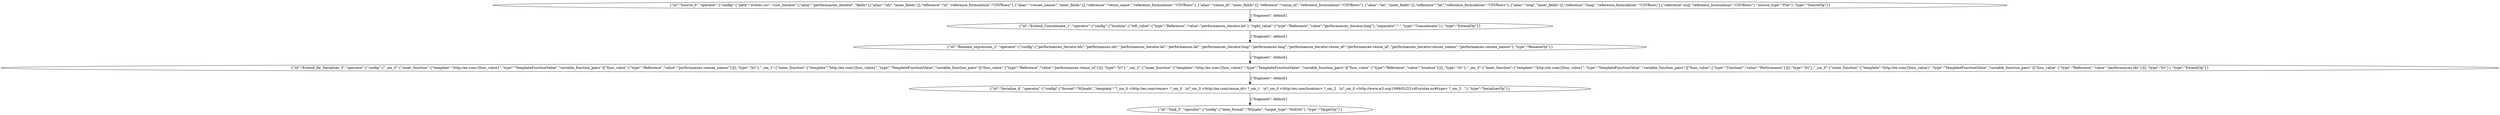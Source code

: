 digraph {
    0 [ label = "{\"id\":\"Source_0\",\"operator\":{\"config\":{\"path\":\"events.csv\",\"root_iterator\":{\"alias\":\"performances_iterator\",\"fields\":[{\"alias\":\"ids\",\"inner_fields\":[],\"reference\":\"id\",\"reference_formulation\":\"CSVRows\"},{\"alias\":\"venues_names\",\"inner_fields\":[],\"reference\":\"venue_name\",\"reference_formulation\":\"CSVRows\"},{\"alias\":\"venue_id\",\"inner_fields\":[],\"reference\":\"venue_id\",\"reference_formulation\":\"CSVRows\"},{\"alias\":\"lat\",\"inner_fields\":[],\"reference\":\"lat\",\"reference_formulation\":\"CSVRows\"},{\"alias\":\"long\",\"inner_fields\":[],\"reference\":\"long\",\"reference_formulation\":\"CSVRows\"}],\"reference\":null,\"reference_formulation\":\"CSVRows\"},\"source_type\":\"File\"},\"type\":\"SourceOp\"}}" ]
    1 [ label = "{\"id\":\"Extend_Concatenate_1\",\"operator\":{\"config\":{\"location\":{\"left_value\":{\"type\":\"Reference\",\"value\":\"performances_iterator.lat\"},\"right_value\":{\"type\":\"Reference\",\"value\":\"performances_iterator.long\"},\"separator\":\"-\",\"type\":\"Concatenate\"}},\"type\":\"ExtendOp\"}}" ]
    2 [ label = "{\"id\":\"Rename_expression_2\",\"operator\":{\"config\":{\"performances_iterator.ids\":\"performances.ids\",\"performances_iterator.lat\":\"performances.lat\",\"performances_iterator.long\":\"performances.long\",\"performances_iterator.venue_id\":\"performances.venue_id\",\"performances_iterator.venues_names\":\"performances.venues_names\"},\"type\":\"RenameOp\"}}" ]
    3 [ label = "{\"id\":\"Extend_for_Serializer_3\",\"operator\":{\"config\":{\"_om_0\":{\"inner_function\":{\"template\":\"http://ex.com/{func_value}\",\"type\":\"TemplateFunctionValue\",\"variable_function_pairs\":[[\"func_value\",{\"type\":\"Reference\",\"value\":\"performances.venues_names\"}]]},\"type\":\"Iri\"},\"_om_1\":{\"inner_function\":{\"template\":\"http://ex.com/{func_value}\",\"type\":\"TemplateFunctionValue\",\"variable_function_pairs\":[[\"func_value\",{\"type\":\"Reference\",\"value\":\"performances.venue_id\"}]]},\"type\":\"Iri\"},\"_om_2\":{\"inner_function\":{\"template\":\"http://ex.com/{func_value}\",\"type\":\"TemplateFunctionValue\",\"variable_function_pairs\":[[\"func_value\",{\"type\":\"Reference\",\"value\":\"location\"}]]},\"type\":\"Iri\"},\"_om_3\":{\"inner_function\":{\"template\":\"http://ex.com/{func_value}\",\"type\":\"TemplateFunctionValue\",\"variable_function_pairs\":[[\"func_value\",{\"type\":\"Constant\",\"value\":\"Performance\"}]]},\"type\":\"Iri\"},\"_sm_0\":{\"inner_function\":{\"template\":\"http://ex.com/{func_value}\",\"type\":\"TemplateFunctionValue\",\"variable_function_pairs\":[[\"func_value\",{\"type\":\"Reference\",\"value\":\"performances.ids\"}]]},\"type\":\"Iri\"}},\"type\":\"ExtendOp\"}}" ]
    4 [ label = "{\"id\":\"Serialize_4\",\"operator\":{\"config\":{\"format\":\"NQuads\",\"template\":\"?_sm_0 <http://ex.com/venue> ?_om_0  .\\n?_sm_0 <http://ex.com/venue_id> ?_om_1  .\\n?_sm_0 <http://ex.com/location> ?_om_2  .\\n?_sm_0 <http://www.w3.org/1999/02/22-rdf-syntax-ns#type> ?_om_3  .\"},\"type\":\"SerializerOp\"}}" ]
    5 [ label = "{\"id\":\"Sink_5\",\"operator\":{\"config\":{\"data_format\":\"NQuads\",\"target_type\":\"StdOut\"},\"type\":\"TargetOp\"}}" ]
    0 -> 1 [ label = "{\"fragment\": default}" ]
    1 -> 2 [ label = "{\"fragment\": default}" ]
    2 -> 3 [ label = "{\"fragment\": default}" ]
    3 -> 4 [ label = "{\"fragment\": default}" ]
    4 -> 5 [ label = "{\"fragment\": default}" ]
}
